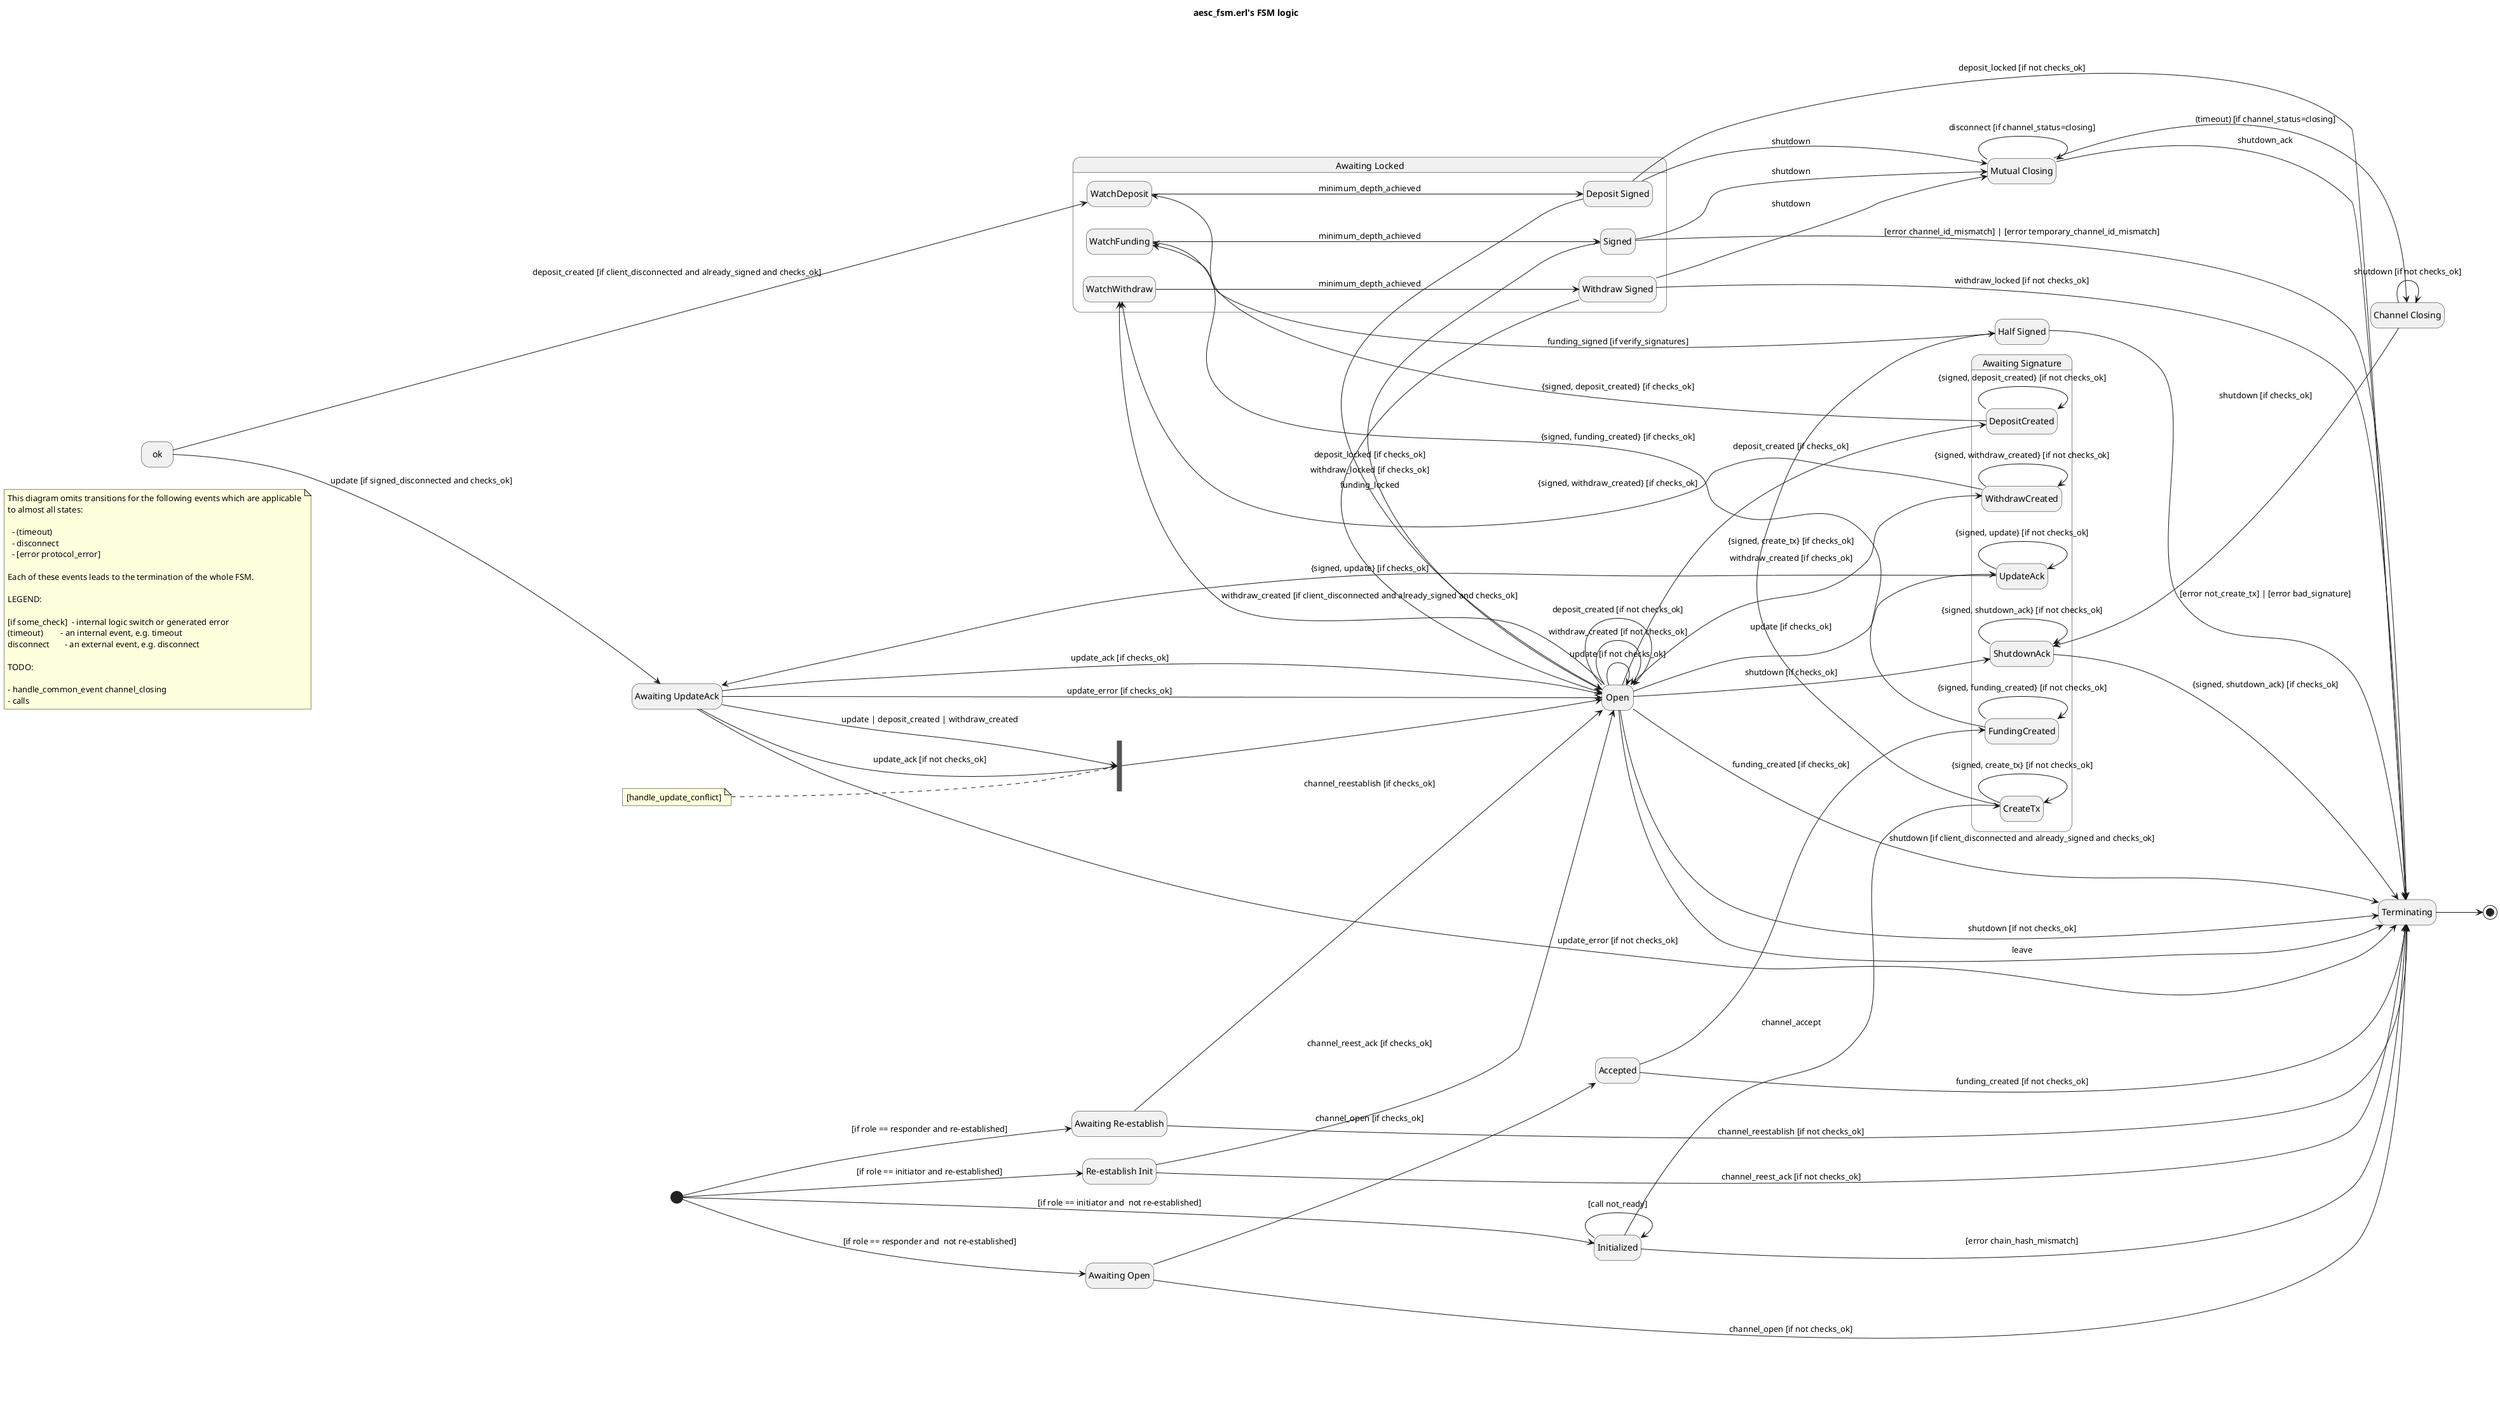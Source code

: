 @startuml
left to right direction
hide empty description
title aesc_fsm.erl's FSM logic

note as info
  This diagram omits transitions for the following events which are applicable
  to almost all states:

    - (timeout)
    - disconnect
    - [error protocol_error]

  Each of these events leads to the termination of the whole FSM.

  LEGEND:

  [if some_check]  - internal logic switch or generated error
  (timeout)        - an internal event, e.g. timeout
  disconnect       - an external event, e.g. disconnect

  TODO:

  - handle_common_event channel_closing
  - calls
end note

state "Re-establish Init" as re_in
[*] --> re_in                                             : [if role == initiator and re-established]
[*] --> in                                                : [if role == initiator and  not re-established]
[*] --> aw_re                                             : [if role == responder and re-established]
[*] --> aw_op                                             : [if role == responder and  not re-established]
re_in --> op                                              : channel_reest_ack [if checks_ok]
re_in --> te                                              : channel_reest_ack [if not checks_ok]

state "Awaiting Open" as aw_op
aw_op --> ac                                              : channel_open [if checks_ok]
aw_op --> te                                              : channel_open [if not checks_ok]

state "Awaiting Re-establish" as aw_re
aw_re --> op                                              : channel_reestablish [if checks_ok]
aw_re --> te                                              : channel_reestablish [if not checks_ok]

state "Terminating" as te
te --> [*]

state "Awaiting Locked" as aw_lo {
  state "WatchFunding" as aw_lo_watchfunding
  aw_lo_watchfunding --> si                               : minimum_depth_achieved

  state "WatchDeposit" as aw_lo_watchdeposit
  aw_lo_watchdeposit --> de_si                            : minimum_depth_achieved

  state "WatchWithdraw" as aw_lo_watchwithdraw
  aw_lo_watchwithdraw --> wi_si                           : minimum_depth_achieved
}

state "Half Signed" as ha_si
ha_si --> te                                              : [error not_create_tx] | [error bad_signature]
ha_si --> aw_lo_watchfunding                              : funding_signed [if verify_signatures]

state ha_up_co <<fork>>
note left of ha_up_co                                     : [handle_update_conflict]
ha_up_co --> op

state "Awaiting UpdateAck" as aw_updateack
aw_updateack --> ha_up_co                                 : update | deposit_created | withdraw_created
aw_updateack --> op                                       : update_ack [if checks_ok]
aw_updateack --> ha_up_co                                 : update_ack [if not checks_ok]
aw_updateack --> op                                       : update_error [if checks_ok]
aw_updateack --> te                                       : update_error [if not checks_ok]

state "Awaiting Signature" as aw_si {
  state "CreateTx" as aw_si_createtx
  aw_si_createtx --> ha_si                                : {signed, create_tx} [if checks_ok]
  aw_si_createtx --> aw_si_createtx                       : {signed, create_tx} [if not checks_ok]

  state "ShutdownAck" as aw_si_shutdownack
  aw_si_shutdownack --> te                                : {signed, shutdown_ack} [if checks_ok]
  aw_si_shutdownack --> aw_si_shutdownack                 : {signed, shutdown_ack} [if not checks_ok]

  state "UpdateAck" as aw_si_updateack
  aw_si_updateack --> aw_updateack                        : {signed, update} [if checks_ok]
  aw_si_updateack --> aw_si_updateack                     : {signed, update} [if not checks_ok]

  state "WithdrawCreated" as aw_si_withdrawcreated
  aw_si_withdrawcreated --> aw_lo_watchwithdraw           : {signed, withdraw_created} [if checks_ok]
  aw_si_withdrawcreated --> aw_si_withdrawcreated         : {signed, withdraw_created} [if not checks_ok]

  state "DepositCreated" as aw_si_depositcreated
  aw_si_depositcreated --> aw_lo_watchdeposit             : {signed, deposit_created} [if checks_ok]
  aw_si_depositcreated --> aw_si_depositcreated           : {signed, deposit_created} [if not checks_ok]

  state "FundingCreated" as aw_si_fundingcreated
  aw_si_fundingcreated --> aw_lo_watchfunding             : {signed, funding_created} [if checks_ok]
  aw_si_fundingcreated --> aw_si_fundingcreated           : {signed, funding_created} [if not checks_ok]
}

state "Initialized" as in
in --> te                                                 : [error chain_hash_mismatch]
in --> in                                                 : [call not_ready]
in --> aw_si_createtx                                     : channel_accept

state "Signed" as si
si --> te                                                 : [error channel_id_mismatch] | [error temporary_channel_id_mismatch]
si --> op                                                 : funding_locked
si --> mu_cl                                              : shutdown

state "Deposit Signed" as de_si
de_si --> mu_cl                                           : shutdown
de_si --> op                                              : deposit_locked [if checks_ok]
de_si --> te                                              : deposit_locked [if not checks_ok]

state "Withdraw Signed" as wi_si
wi_si --> mu_cl                                           : shutdown
wi_si --> op                                              : withdraw_locked [if checks_ok]
wi_si --> te                                              : withdraw_locked [if not checks_ok]

state "Accepted" as ac
ac --> aw_si_fundingcreated                               : funding_created [if checks_ok]
ac --> te                                                 : funding_created [if not checks_ok]

state "Open" as op
op --> aw_si_updateack                                    : update [if checks_ok]
ok --> aw_updateack                                       : update [if signed_disconnected and checks_ok]
op --> op                                                 : update [if not checks_ok]
op --> aw_si_shutdownack                                  : shutdown [if checks_ok]
op --> te                                                 : shutdown [if client_disconnected and already_signed and checks_ok]
op --> te                                                 : shutdown [if not checks_ok]
op --> te                                                 : leave
op --> aw_si_withdrawcreated                              : withdraw_created [if checks_ok]
op --> aw_lo_watchwithdraw                                : withdraw_created [if client_disconnected and already_signed and checks_ok]
op --> op                                                 : withdraw_created [if not checks_ok]
op --> aw_si_depositcreated                               : deposit_created [if checks_ok]
ok --> aw_lo_watchdeposit                                 : deposit_created [if client_disconnected and already_signed and checks_ok]
op --> op                                                 : deposit_created [if not checks_ok]

state "Mutual Closing" as mu_cl
mu_cl --> te                                              : shutdown_ack
mu_cl --> ch_cl                                           : (timeout) [if channel_status=closing]
mu_cl --> mu_cl                                           : disconnect [if channel_status=closing]

state "Channel Closing" as ch_cl
ch_cl --> aw_si_shutdownack                               : shutdown [if checks_ok]
ch_cl --> ch_cl                                           : shutdown [if not checks_ok]

@enduml
